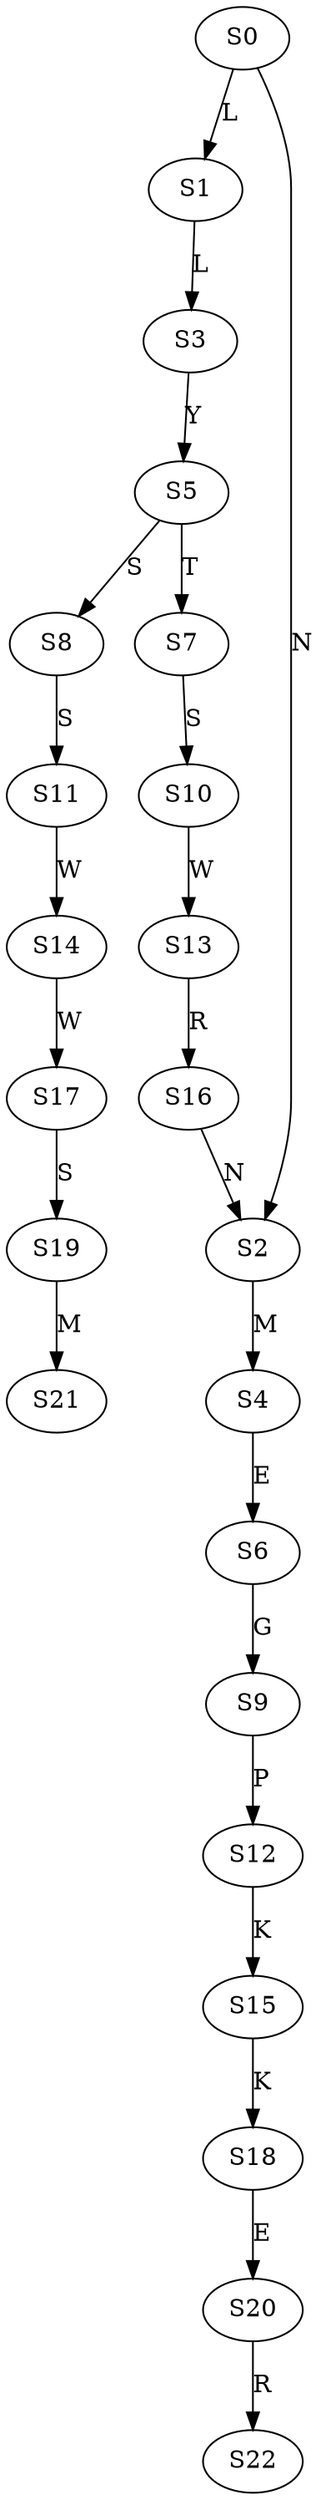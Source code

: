 strict digraph  {
	S0 -> S1 [ label = L ];
	S0 -> S2 [ label = N ];
	S1 -> S3 [ label = L ];
	S2 -> S4 [ label = M ];
	S3 -> S5 [ label = Y ];
	S4 -> S6 [ label = E ];
	S5 -> S7 [ label = T ];
	S5 -> S8 [ label = S ];
	S6 -> S9 [ label = G ];
	S7 -> S10 [ label = S ];
	S8 -> S11 [ label = S ];
	S9 -> S12 [ label = P ];
	S10 -> S13 [ label = W ];
	S11 -> S14 [ label = W ];
	S12 -> S15 [ label = K ];
	S13 -> S16 [ label = R ];
	S14 -> S17 [ label = W ];
	S15 -> S18 [ label = K ];
	S16 -> S2 [ label = N ];
	S17 -> S19 [ label = S ];
	S18 -> S20 [ label = E ];
	S19 -> S21 [ label = M ];
	S20 -> S22 [ label = R ];
}
